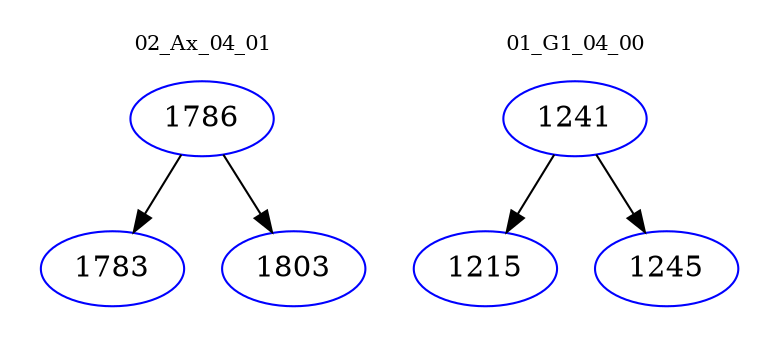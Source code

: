 digraph{
subgraph cluster_0 {
color = white
label = "02_Ax_04_01";
fontsize=10;
T0_1786 [label="1786", color="blue"]
T0_1786 -> T0_1783 [color="black"]
T0_1783 [label="1783", color="blue"]
T0_1786 -> T0_1803 [color="black"]
T0_1803 [label="1803", color="blue"]
}
subgraph cluster_1 {
color = white
label = "01_G1_04_00";
fontsize=10;
T1_1241 [label="1241", color="blue"]
T1_1241 -> T1_1215 [color="black"]
T1_1215 [label="1215", color="blue"]
T1_1241 -> T1_1245 [color="black"]
T1_1245 [label="1245", color="blue"]
}
}
